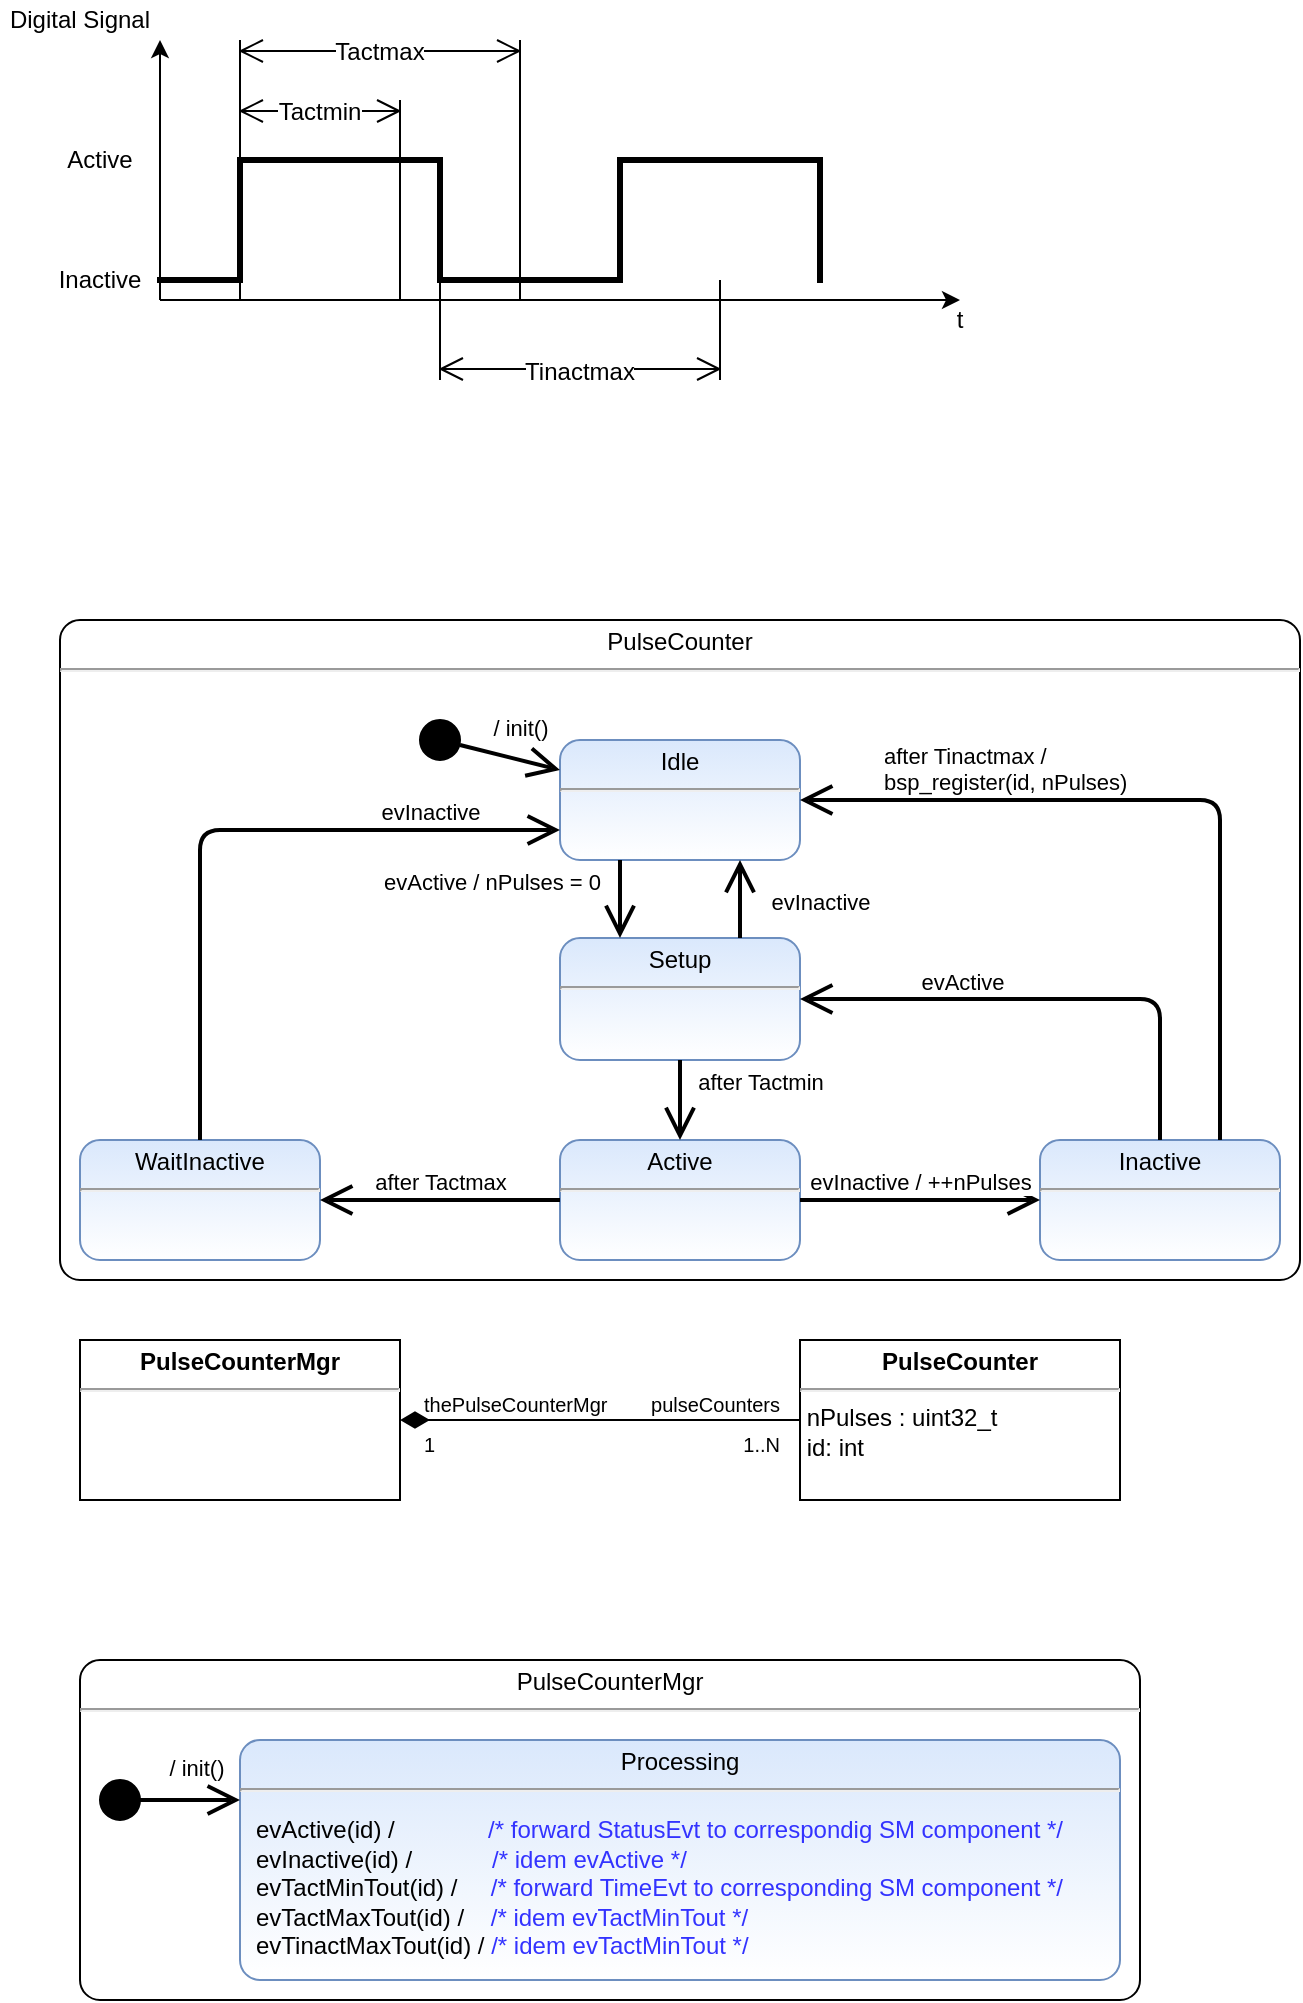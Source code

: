 <mxfile version="13.0.3" type="device" pages="3"><diagram id="6TqbDWIQQRtX0uS8JpAb" name="PulseCounter-Statemachine"><mxGraphModel dx="1036" dy="504" grid="1" gridSize="10" guides="1" tooltips="1" connect="1" arrows="1" fold="1" page="1" pageScale="1" pageWidth="850" pageHeight="1100" math="0" shadow="0"><root><mxCell id="0"/><mxCell id="1" parent="0"/><mxCell id="DSSY3M9oJ26Wfj2_ejqq-8" value="&lt;p style=&quot;margin: 0px ; margin-top: 4px ; text-align: center&quot;&gt;PulseCounterMgr&lt;/p&gt;&lt;hr&gt;&lt;p&gt;&lt;/p&gt;&lt;p style=&quot;margin: 0px ; margin-left: 8px ; text-align: left&quot;&gt;&lt;br&gt;&lt;/p&gt;" style="shape=mxgraph.sysml.simpleState;html=1;overflow=fill;whiteSpace=wrap;align=center;strokeWidth=1;fillColor=#ffffff;" parent="1" vertex="1"><mxGeometry x="40" y="840" width="530" height="170" as="geometry"/></mxCell><mxCell id="6n6SnR56SyumKPecpUVf-60" value="&lt;p style=&quot;margin: 0px ; margin-top: 4px ; text-align: center&quot;&gt;PulseCounter&lt;/p&gt;&lt;hr&gt;&lt;p&gt;&lt;/p&gt;&lt;p style=&quot;margin: 0px ; margin-left: 8px ; text-align: left&quot;&gt;&lt;br&gt;&lt;/p&gt;" style="shape=mxgraph.sysml.simpleState;html=1;overflow=fill;whiteSpace=wrap;align=center;strokeWidth=1;" parent="1" vertex="1"><mxGeometry x="30" y="320" width="620" height="330" as="geometry"/></mxCell><mxCell id="6n6SnR56SyumKPecpUVf-1" value="&lt;p style=&quot;margin: 0px ; margin-top: 4px ; text-align: center&quot;&gt;Idle&lt;/p&gt;&lt;hr&gt;&lt;p&gt;&lt;/p&gt;&lt;p style=&quot;margin: 0px ; margin-left: 8px ; text-align: left&quot;&gt;&lt;br&gt;&lt;/p&gt;" style="shape=mxgraph.sysml.simpleState;html=1;overflow=fill;whiteSpace=wrap;align=center;fillColor=#dae8fc;strokeColor=#6c8ebf;gradientColor=#ffffff;" parent="1" vertex="1"><mxGeometry x="280" y="380" width="120" height="60" as="geometry"/></mxCell><mxCell id="6n6SnR56SyumKPecpUVf-2" value="" style="endArrow=classic;html=1;" parent="1" edge="1"><mxGeometry width="50" height="50" relative="1" as="geometry"><mxPoint x="80" y="160" as="sourcePoint"/><mxPoint x="480" y="160" as="targetPoint"/></mxGeometry></mxCell><mxCell id="6n6SnR56SyumKPecpUVf-3" value="" style="edgeStyle=elbowEdgeStyle;elbow=vertical;endArrow=classic;html=1;" parent="1" edge="1"><mxGeometry width="50" height="50" relative="1" as="geometry"><mxPoint x="80" y="160" as="sourcePoint"/><mxPoint x="80" y="30" as="targetPoint"/></mxGeometry></mxCell><mxCell id="6n6SnR56SyumKPecpUVf-24" value="Tactmin" style="shape=dimension;direction=west;whiteSpace=wrap;html=1;align=center;points=[];verticalAlign=top;spacingTop=-8;labelBackgroundColor=#ffffff" parent="1" vertex="1"><mxGeometry x="120" y="60" width="80" height="100" as="geometry"/></mxCell><mxCell id="6n6SnR56SyumKPecpUVf-26" value="Tactmax" style="shape=dimension;direction=west;whiteSpace=wrap;html=1;align=center;points=[];verticalAlign=top;spacingTop=-8;labelBackgroundColor=#ffffff" parent="1" vertex="1"><mxGeometry x="120" y="30" width="140" height="130" as="geometry"/></mxCell><mxCell id="6n6SnR56SyumKPecpUVf-32" value="" style="shape=partialRectangle;whiteSpace=wrap;html=1;top=0;left=0;fillColor=none;strokeWidth=3;" parent="1" vertex="1"><mxGeometry x="80" y="90" width="40" height="60" as="geometry"/></mxCell><mxCell id="6n6SnR56SyumKPecpUVf-33" value="" style="shape=partialRectangle;whiteSpace=wrap;html=1;top=0;left=0;fillColor=none;strokeWidth=3;flipH=1;direction=west;" parent="1" vertex="1"><mxGeometry x="120" y="90" width="100" height="60" as="geometry"/></mxCell><mxCell id="6n6SnR56SyumKPecpUVf-34" value="" style="shape=partialRectangle;whiteSpace=wrap;html=1;top=0;left=0;fillColor=none;strokeWidth=3;" parent="1" vertex="1"><mxGeometry x="220" y="90" width="90" height="60" as="geometry"/></mxCell><mxCell id="6n6SnR56SyumKPecpUVf-35" value="" style="shape=partialRectangle;whiteSpace=wrap;html=1;top=0;left=0;fillColor=none;strokeWidth=3;flipH=1;direction=west;" parent="1" vertex="1"><mxGeometry x="310" y="90" width="100" height="60" as="geometry"/></mxCell><mxCell id="6n6SnR56SyumKPecpUVf-36" value="Tinactmax" style="shape=dimension;whiteSpace=wrap;html=1;align=center;points=[];verticalAlign=bottom;spacingBottom=-5;labelBackgroundColor=#ffffff;strokeWidth=1;" parent="1" vertex="1"><mxGeometry x="220" y="150" width="140" height="50" as="geometry"/></mxCell><mxCell id="6n6SnR56SyumKPecpUVf-37" value="Digital Signal" style="text;html=1;strokeColor=none;fillColor=none;align=center;verticalAlign=middle;whiteSpace=wrap;rounded=0;" parent="1" vertex="1"><mxGeometry y="10" width="80" height="20" as="geometry"/></mxCell><mxCell id="6n6SnR56SyumKPecpUVf-38" value="t" style="text;html=1;strokeColor=none;fillColor=none;align=center;verticalAlign=middle;whiteSpace=wrap;rounded=0;" parent="1" vertex="1"><mxGeometry x="460" y="160" width="40" height="20" as="geometry"/></mxCell><mxCell id="6n6SnR56SyumKPecpUVf-39" value="&lt;p style=&quot;margin: 0px ; margin-top: 4px ; text-align: center&quot;&gt;Setup&lt;/p&gt;&lt;hr&gt;&lt;p&gt;&lt;/p&gt;&lt;p style=&quot;margin: 0px ; margin-left: 8px ; text-align: left&quot;&gt;&lt;br&gt;&lt;/p&gt;" style="shape=mxgraph.sysml.simpleState;html=1;overflow=fill;whiteSpace=wrap;align=center;fillColor=#dae8fc;strokeColor=#6c8ebf;gradientColor=#ffffff;" parent="1" vertex="1"><mxGeometry x="280" y="479" width="120" height="61" as="geometry"/></mxCell><mxCell id="6n6SnR56SyumKPecpUVf-40" value="evActive&amp;nbsp;/ nPulses = 0" style="edgeStyle=none;html=1;endArrow=open;endSize=12;strokeWidth=2;verticalAlign=bottom;entryX=0.25;entryY=0;entryDx=0;entryDy=0;entryPerimeter=0;align=left;exitX=0.25;exitY=1;exitDx=0;exitDy=0;exitPerimeter=0;" parent="1" source="6n6SnR56SyumKPecpUVf-1" target="6n6SnR56SyumKPecpUVf-39" edge="1"><mxGeometry x="0.026" y="-120" width="160" relative="1" as="geometry"><mxPoint x="310" y="400" as="sourcePoint"/><mxPoint x="500" y="400" as="targetPoint"/><mxPoint as="offset"/></mxGeometry></mxCell><mxCell id="6n6SnR56SyumKPecpUVf-41" value="" style="shape=ellipse;html=1;fillColor=#000000;fontSize=18;fontColor=#ffffff;strokeWidth=1;" parent="1" vertex="1"><mxGeometry x="210" y="370" width="20" height="20" as="geometry"/></mxCell><mxCell id="6n6SnR56SyumKPecpUVf-43" value="/ init()" style="edgeStyle=none;html=1;endArrow=open;endSize=12;strokeWidth=2;verticalAlign=bottom;entryX=0;entryY=0.25;entryDx=0;entryDy=0;entryPerimeter=0;" parent="1" source="6n6SnR56SyumKPecpUVf-41" target="6n6SnR56SyumKPecpUVf-1" edge="1"><mxGeometry x="0.129" y="7" width="160" relative="1" as="geometry"><mxPoint x="350" y="450" as="sourcePoint"/><mxPoint x="350" y="530" as="targetPoint"/><mxPoint as="offset"/></mxGeometry></mxCell><mxCell id="6n6SnR56SyumKPecpUVf-46" value="evInactive" style="edgeStyle=none;html=1;endArrow=open;endSize=12;strokeWidth=2;verticalAlign=bottom;entryX=0.75;entryY=1;entryDx=0;entryDy=0;entryPerimeter=0;exitX=0.75;exitY=0;exitDx=0;exitDy=0;exitPerimeter=0;" parent="1" source="6n6SnR56SyumKPecpUVf-39" target="6n6SnR56SyumKPecpUVf-1" edge="1"><mxGeometry x="1" y="50" width="160" relative="1" as="geometry"><mxPoint x="320" y="410" as="sourcePoint"/><mxPoint x="320" y="490" as="targetPoint"/><Array as="points"><mxPoint x="370" y="440"/></Array><mxPoint x="40" y="30" as="offset"/></mxGeometry></mxCell><mxCell id="6n6SnR56SyumKPecpUVf-47" value="Active" style="text;html=1;strokeColor=none;fillColor=none;align=center;verticalAlign=middle;whiteSpace=wrap;rounded=0;" parent="1" vertex="1"><mxGeometry x="30" y="80" width="40" height="20" as="geometry"/></mxCell><mxCell id="6n6SnR56SyumKPecpUVf-48" value="Inactive" style="text;html=1;strokeColor=none;fillColor=none;align=center;verticalAlign=middle;whiteSpace=wrap;rounded=0;" parent="1" vertex="1"><mxGeometry x="30" y="140" width="40" height="20" as="geometry"/></mxCell><mxCell id="6n6SnR56SyumKPecpUVf-49" value="&lt;p style=&quot;margin: 0px ; margin-top: 4px ; text-align: center&quot;&gt;Active&lt;/p&gt;&lt;hr&gt;&lt;p&gt;&lt;/p&gt;&lt;p style=&quot;margin: 0px ; margin-left: 8px ; text-align: left&quot;&gt;&lt;br&gt;&lt;/p&gt;" style="shape=mxgraph.sysml.simpleState;html=1;overflow=fill;whiteSpace=wrap;align=center;fillColor=#dae8fc;strokeColor=#6c8ebf;gradientColor=#ffffff;" parent="1" vertex="1"><mxGeometry x="280" y="580" width="120" height="60" as="geometry"/></mxCell><mxCell id="6n6SnR56SyumKPecpUVf-50" value="after Tactmin" style="edgeStyle=none;html=1;endArrow=open;endSize=12;strokeWidth=2;verticalAlign=bottom;" parent="1" source="6n6SnR56SyumKPecpUVf-39" target="6n6SnR56SyumKPecpUVf-49" edge="1"><mxGeometry y="40" width="160" relative="1" as="geometry"><mxPoint x="339.43" y="561" as="sourcePoint"/><mxPoint x="339.43" y="640" as="targetPoint"/><Array as="points"/><mxPoint as="offset"/></mxGeometry></mxCell><mxCell id="6n6SnR56SyumKPecpUVf-51" value="&lt;p style=&quot;margin: 0px ; margin-top: 4px ; text-align: center&quot;&gt;Inactive&lt;/p&gt;&lt;hr&gt;&lt;p&gt;&lt;/p&gt;&lt;p style=&quot;margin: 0px ; margin-left: 8px ; text-align: left&quot;&gt;&lt;br&gt;&lt;/p&gt;" style="shape=mxgraph.sysml.simpleState;html=1;overflow=fill;whiteSpace=wrap;align=center;fillColor=#dae8fc;strokeColor=#6c8ebf;gradientColor=#ffffff;" parent="1" vertex="1"><mxGeometry x="520" y="580" width="120" height="60" as="geometry"/></mxCell><mxCell id="6n6SnR56SyumKPecpUVf-52" value="evInactive / ++nPulses" style="edgeStyle=none;html=1;endArrow=open;endSize=12;strokeWidth=2;verticalAlign=bottom;entryX=0;entryY=0.5;entryDx=0;entryDy=0;entryPerimeter=0;exitX=1;exitY=0.5;exitDx=0;exitDy=0;exitPerimeter=0;" parent="1" source="6n6SnR56SyumKPecpUVf-49" target="6n6SnR56SyumKPecpUVf-51" edge="1"><mxGeometry width="160" relative="1" as="geometry"><mxPoint x="350" y="569" as="sourcePoint"/><mxPoint x="350" y="650" as="targetPoint"/><Array as="points"/><mxPoint as="offset"/></mxGeometry></mxCell><mxCell id="6n6SnR56SyumKPecpUVf-53" value="evActive" style="edgeStyle=orthogonalEdgeStyle;html=1;endArrow=open;endSize=12;strokeWidth=2;verticalAlign=bottom;entryX=1;entryY=0.5;entryDx=0;entryDy=0;entryPerimeter=0;exitX=0.5;exitY=0;exitDx=0;exitDy=0;exitPerimeter=0;" parent="1" source="6n6SnR56SyumKPecpUVf-51" target="6n6SnR56SyumKPecpUVf-39" edge="1"><mxGeometry x="0.355" width="160" relative="1" as="geometry"><mxPoint x="410" y="690" as="sourcePoint"/><mxPoint x="570" y="690" as="targetPoint"/><mxPoint as="offset"/></mxGeometry></mxCell><mxCell id="6n6SnR56SyumKPecpUVf-54" value="after Tinactmax /&lt;br&gt;bsp_register(id, nPulses)" style="edgeStyle=orthogonalEdgeStyle;html=1;endArrow=open;endSize=12;strokeWidth=2;verticalAlign=bottom;entryX=1;entryY=0.5;entryDx=0;entryDy=0;entryPerimeter=0;exitX=0.75;exitY=0;exitDx=0;exitDy=0;exitPerimeter=0;align=left;" parent="1" source="6n6SnR56SyumKPecpUVf-51" target="6n6SnR56SyumKPecpUVf-1" edge="1"><mxGeometry x="0.789" width="160" relative="1" as="geometry"><mxPoint x="630" y="650" as="sourcePoint"/><mxPoint x="410" y="529" as="targetPoint"/><mxPoint as="offset"/></mxGeometry></mxCell><mxCell id="6n6SnR56SyumKPecpUVf-55" value="&lt;p style=&quot;margin: 0px ; margin-top: 4px ; text-align: center&quot;&gt;WaitInactive&lt;/p&gt;&lt;hr&gt;&lt;p&gt;&lt;/p&gt;&lt;p style=&quot;margin: 0px ; margin-left: 8px ; text-align: left&quot;&gt;&lt;br&gt;&lt;/p&gt;" style="shape=mxgraph.sysml.simpleState;html=1;overflow=fill;whiteSpace=wrap;align=center;fillColor=#dae8fc;strokeColor=#6c8ebf;gradientColor=#ffffff;" parent="1" vertex="1"><mxGeometry x="40" y="580" width="120" height="60" as="geometry"/></mxCell><mxCell id="6n6SnR56SyumKPecpUVf-56" value="after Tactmax" style="edgeStyle=none;html=1;endArrow=open;endSize=12;strokeWidth=2;verticalAlign=bottom;exitX=0;exitY=0.5;exitDx=0;exitDy=0;exitPerimeter=0;" parent="1" source="6n6SnR56SyumKPecpUVf-49" target="6n6SnR56SyumKPecpUVf-55" edge="1"><mxGeometry width="160" relative="1" as="geometry"><mxPoint x="410" y="690" as="sourcePoint"/><mxPoint x="160" y="680" as="targetPoint"/><Array as="points"/></mxGeometry></mxCell><mxCell id="6n6SnR56SyumKPecpUVf-58" value="evInactive" style="edgeStyle=orthogonalEdgeStyle;html=1;endArrow=open;endSize=12;strokeWidth=2;verticalAlign=bottom;entryX=0;entryY=0.75;entryDx=0;entryDy=0;entryPerimeter=0;exitX=0.5;exitY=0;exitDx=0;exitDy=0;exitPerimeter=0;" parent="1" source="6n6SnR56SyumKPecpUVf-55" target="6n6SnR56SyumKPecpUVf-1" edge="1"><mxGeometry x="0.609" width="160" relative="1" as="geometry"><mxPoint x="630" y="660" as="sourcePoint"/><mxPoint x="420" y="380" as="targetPoint"/><mxPoint as="offset"/><Array as="points"><mxPoint x="100" y="425"/></Array></mxGeometry></mxCell><mxCell id="lw77oBAOJSq2TzWZtsgS-15" value="&lt;p style=&quot;margin: 0px ; margin-top: 4px ; text-align: center&quot;&gt;&lt;b&gt;PulseCounterMgr&lt;/b&gt;&lt;/p&gt;&lt;hr&gt;&lt;p style=&quot;font-size: 10px ; margin: 0px ; text-align: center&quot;&gt;&lt;/p&gt;&lt;p style=&quot;text-align: left ; font-size: 10px ; margin: 0px&quot;&gt;&lt;br&gt;&lt;/p&gt;" style="shape=rect;html=1;overflow=fill;whiteSpace=wrap;" parent="1" vertex="1"><mxGeometry x="40" y="680" width="160" height="80" as="geometry"/></mxCell><mxCell id="lw77oBAOJSq2TzWZtsgS-16" value="&lt;p style=&quot;margin: 0px ; margin-top: 4px ; text-align: center&quot;&gt;&lt;b&gt;PulseCounter&lt;/b&gt;&lt;/p&gt;&lt;hr&gt;&lt;p style=&quot;font-size: 10px ; margin: 0px ; text-align: center&quot;&gt;&lt;/p&gt;&lt;p style=&quot;text-align: left ; font-size: 10px ; margin: 0px&quot;&gt;&lt;span style=&quot;font-size: 12px&quot;&gt;&amp;nbsp;nPulses : uint32_t&lt;/span&gt;&lt;br&gt;&lt;/p&gt;&lt;p style=&quot;text-align: left ; margin: 0px&quot;&gt;&amp;nbsp;id: int&lt;/p&gt;" style="shape=rect;html=1;overflow=fill;whiteSpace=wrap;" parent="1" vertex="1"><mxGeometry x="400" y="680" width="160" height="80" as="geometry"/></mxCell><mxCell id="lw77oBAOJSq2TzWZtsgS-20" value="" style="verticalAlign=bottom;html=1;endArrow=none;edgeStyle=orthogonalEdgeStyle;startFill=1;startSize=12;startArrow=diamondThin;exitX=1;exitY=0.5;exitDx=0;exitDy=0;entryX=0;entryY=0.5;entryDx=0;entryDy=0;" parent="1" source="lw77oBAOJSq2TzWZtsgS-15" target="lw77oBAOJSq2TzWZtsgS-16" edge="1"><mxGeometry relative="1" as="geometry"><mxPoint x="210" y="719.66" as="sourcePoint"/><mxPoint x="460" y="719.66" as="targetPoint"/></mxGeometry></mxCell><mxCell id="lw77oBAOJSq2TzWZtsgS-21" value="1" style="resizable=0;html=1;align=left;verticalAlign=top;labelBackgroundColor=none;fontSize=10" parent="lw77oBAOJSq2TzWZtsgS-20" connectable="0" vertex="1"><mxGeometry x="-0.9" relative="1" as="geometry"/></mxCell><mxCell id="lw77oBAOJSq2TzWZtsgS-22" value="&lt;span style=&quot;text-align: center ; background-color: rgb(255 , 255 , 255)&quot;&gt;thePulseCounterMgr&lt;/span&gt;" style="resizable=0;html=1;align=left;verticalAlign=bottom;labelBackgroundColor=none;fontSize=10" parent="lw77oBAOJSq2TzWZtsgS-20" connectable="0" vertex="1"><mxGeometry x="-0.9" relative="1" as="geometry"/></mxCell><mxCell id="lw77oBAOJSq2TzWZtsgS-23" value="1..N" style="resizable=0;html=1;align=right;verticalAlign=top;labelBackgroundColor=none;fontSize=10" parent="lw77oBAOJSq2TzWZtsgS-20" connectable="0" vertex="1"><mxGeometry x="0.9" relative="1" as="geometry"/></mxCell><mxCell id="lw77oBAOJSq2TzWZtsgS-24" value="pulseCounters" style="resizable=0;html=1;align=right;verticalAlign=bottom;labelBackgroundColor=none;fontSize=10" parent="lw77oBAOJSq2TzWZtsgS-20" connectable="0" vertex="1"><mxGeometry x="0.9" relative="1" as="geometry"/></mxCell><mxCell id="DSSY3M9oJ26Wfj2_ejqq-4" value="&lt;p style=&quot;margin: 4px 0px 0px ; text-align: center&quot;&gt;Processing&lt;/p&gt;&lt;hr&gt;&lt;p&gt;&lt;/p&gt;&lt;p style=&quot;margin: 0px 0px 0px 8px ; text-align: left&quot;&gt;evActive(id) /&amp;nbsp; &amp;nbsp; &amp;nbsp; &amp;nbsp; &amp;nbsp; &amp;nbsp; &amp;nbsp;&amp;nbsp;&lt;font color=&quot;#3333ff&quot;&gt;/* forward StatusEvt to correspondig SM component */&lt;/font&gt;&lt;/p&gt;&lt;p style=&quot;text-align: left ; margin: 0px 0px 0px 8px&quot;&gt;evInactive(id) /&amp;nbsp; &amp;nbsp; &amp;nbsp; &amp;nbsp; &amp;nbsp; &amp;nbsp;&amp;nbsp;&lt;font color=&quot;#3333ff&quot;&gt;/* idem evActive */&lt;/font&gt;&lt;br&gt;&lt;/p&gt;&lt;p style=&quot;margin: 0px 0px 0px 8px ; text-align: left&quot;&gt;evTactMinTout(id) /&amp;nbsp; &amp;nbsp; &amp;nbsp;&lt;font color=&quot;#3333ff&quot;&gt;/* forward TimeEvt to corresponding SM component */&lt;/font&gt;&lt;br&gt;&lt;/p&gt;&lt;p style=&quot;margin: 0px 0px 0px 8px ; text-align: left&quot;&gt;evTactMaxTout(id) /&amp;nbsp; &amp;nbsp;&amp;nbsp;&lt;font color=&quot;#3333ff&quot;&gt;/* idem evTactMinTout */&lt;/font&gt;&lt;br&gt;&lt;/p&gt;&lt;p style=&quot;margin: 0px 0px 0px 8px ; text-align: left&quot;&gt;evTinactMaxTout(id) / &lt;font color=&quot;#3333ff&quot;&gt;/* idem evTactMinTout */&lt;/font&gt;&lt;br&gt;&lt;/p&gt;" style="shape=mxgraph.sysml.simpleState;html=1;overflow=fill;whiteSpace=wrap;align=center;fillColor=#dae8fc;strokeColor=#6c8ebf;gradientColor=#ffffff;" parent="1" vertex="1"><mxGeometry x="120" y="880" width="440" height="120" as="geometry"/></mxCell><mxCell id="DSSY3M9oJ26Wfj2_ejqq-5" value="" style="shape=ellipse;html=1;fillColor=#000000;fontSize=18;fontColor=#ffffff;strokeWidth=1;" parent="1" vertex="1"><mxGeometry x="50" y="900" width="20" height="20" as="geometry"/></mxCell><mxCell id="DSSY3M9oJ26Wfj2_ejqq-6" value="/ init()" style="edgeStyle=none;html=1;endArrow=open;endSize=12;strokeWidth=2;verticalAlign=bottom;entryX=0;entryY=0.25;entryDx=0;entryDy=0;entryPerimeter=0;" parent="1" source="DSSY3M9oJ26Wfj2_ejqq-5" target="DSSY3M9oJ26Wfj2_ejqq-4" edge="1"><mxGeometry x="0.129" y="7" width="160" relative="1" as="geometry"><mxPoint x="190" y="950" as="sourcePoint"/><mxPoint x="190" y="1030" as="targetPoint"/><mxPoint as="offset"/></mxGeometry></mxCell></root></mxGraphModel></diagram><diagram id="-aDMln-a6IuQxYSQYJCq" name="Alternatives"><mxGraphModel dx="1102" dy="552" grid="1" gridSize="10" guides="1" tooltips="1" connect="1" arrows="1" fold="1" page="1" pageScale="1" pageWidth="850" pageHeight="1100" math="0" shadow="0"><root><mxCell id="98baoHH9dIMcyC7SsvjQ-0"/><mxCell id="98baoHH9dIMcyC7SsvjQ-1" parent="98baoHH9dIMcyC7SsvjQ-0"/><mxCell id="f0vs336PsuSQ6r5JPRuT-18" value="&lt;p style=&quot;margin: 0px ; margin-top: 4px ; text-align: center&quot;&gt;PulseCounter N - 1&lt;/p&gt;&lt;hr&gt;&lt;p&gt;&lt;/p&gt;&lt;p style=&quot;margin: 0px ; margin-left: 8px ; text-align: left&quot;&gt;&lt;br&gt;&lt;/p&gt;" style="shape=mxgraph.sysml.simpleState;html=1;overflow=fill;whiteSpace=wrap;align=center;strokeWidth=1;" vertex="1" parent="98baoHH9dIMcyC7SsvjQ-1"><mxGeometry x="120" y="200" width="620" height="330" as="geometry"/></mxCell><mxCell id="f0vs336PsuSQ6r5JPRuT-16" value="&lt;p style=&quot;margin: 0px ; margin-top: 4px ; text-align: center&quot;&gt;PulseCounter ...&lt;/p&gt;&lt;hr&gt;&lt;p&gt;&lt;/p&gt;&lt;p style=&quot;margin: 0px ; margin-left: 8px ; text-align: left&quot;&gt;&lt;br&gt;&lt;/p&gt;" style="shape=mxgraph.sysml.simpleState;html=1;overflow=fill;whiteSpace=wrap;align=center;strokeWidth=1;" vertex="1" parent="98baoHH9dIMcyC7SsvjQ-1"><mxGeometry x="80" y="240" width="620" height="330" as="geometry"/></mxCell><mxCell id="f0vs336PsuSQ6r5JPRuT-0" value="&lt;p style=&quot;margin: 0px ; margin-top: 4px ; text-align: center&quot;&gt;PulseCounter 0&lt;/p&gt;&lt;hr&gt;&lt;p&gt;&lt;/p&gt;&lt;p style=&quot;margin: 0px ; margin-left: 8px ; text-align: left&quot;&gt;&lt;br&gt;&lt;/p&gt;" style="shape=mxgraph.sysml.simpleState;html=1;overflow=fill;whiteSpace=wrap;align=center;strokeWidth=1;" vertex="1" parent="98baoHH9dIMcyC7SsvjQ-1"><mxGeometry x="40" y="280" width="620" height="330" as="geometry"/></mxCell><mxCell id="f0vs336PsuSQ6r5JPRuT-1" value="&lt;p style=&quot;margin: 0px ; margin-top: 4px ; text-align: center&quot;&gt;Idle&lt;/p&gt;&lt;hr&gt;&lt;p&gt;&lt;/p&gt;&lt;p style=&quot;margin: 0px ; margin-left: 8px ; text-align: left&quot;&gt;&lt;br&gt;&lt;/p&gt;" style="shape=mxgraph.sysml.simpleState;html=1;overflow=fill;whiteSpace=wrap;align=center;fillColor=#dae8fc;strokeColor=#6c8ebf;gradientColor=#ffffff;" vertex="1" parent="98baoHH9dIMcyC7SsvjQ-1"><mxGeometry x="290" y="340" width="120" height="60" as="geometry"/></mxCell><mxCell id="f0vs336PsuSQ6r5JPRuT-2" value="&lt;p style=&quot;margin: 0px ; margin-top: 4px ; text-align: center&quot;&gt;Setup&lt;/p&gt;&lt;hr&gt;&lt;p&gt;&lt;/p&gt;&lt;p style=&quot;margin: 0px ; margin-left: 8px ; text-align: left&quot;&gt;&lt;br&gt;&lt;/p&gt;" style="shape=mxgraph.sysml.simpleState;html=1;overflow=fill;whiteSpace=wrap;align=center;fillColor=#dae8fc;strokeColor=#6c8ebf;gradientColor=#ffffff;" vertex="1" parent="98baoHH9dIMcyC7SsvjQ-1"><mxGeometry x="290" y="439" width="120" height="61" as="geometry"/></mxCell><mxCell id="f0vs336PsuSQ6r5JPRuT-3" value="evActive&amp;nbsp;/ nPulses = 0" style="edgeStyle=none;html=1;endArrow=open;endSize=12;strokeWidth=2;verticalAlign=bottom;entryX=0.25;entryY=0;entryDx=0;entryDy=0;entryPerimeter=0;align=left;exitX=0.25;exitY=1;exitDx=0;exitDy=0;exitPerimeter=0;" edge="1" parent="98baoHH9dIMcyC7SsvjQ-1" source="f0vs336PsuSQ6r5JPRuT-1" target="f0vs336PsuSQ6r5JPRuT-2"><mxGeometry x="0.026" y="-120" width="160" relative="1" as="geometry"><mxPoint x="320" y="360" as="sourcePoint"/><mxPoint x="510" y="360" as="targetPoint"/><mxPoint as="offset"/></mxGeometry></mxCell><mxCell id="f0vs336PsuSQ6r5JPRuT-4" value="" style="shape=ellipse;html=1;fillColor=#000000;fontSize=18;fontColor=#ffffff;strokeWidth=1;" vertex="1" parent="98baoHH9dIMcyC7SsvjQ-1"><mxGeometry x="220" y="330" width="20" height="20" as="geometry"/></mxCell><mxCell id="f0vs336PsuSQ6r5JPRuT-5" value="/ init()" style="edgeStyle=none;html=1;endArrow=open;endSize=12;strokeWidth=2;verticalAlign=bottom;entryX=0;entryY=0.25;entryDx=0;entryDy=0;entryPerimeter=0;" edge="1" parent="98baoHH9dIMcyC7SsvjQ-1" source="f0vs336PsuSQ6r5JPRuT-4" target="f0vs336PsuSQ6r5JPRuT-1"><mxGeometry x="0.129" y="7" width="160" relative="1" as="geometry"><mxPoint x="360" y="410" as="sourcePoint"/><mxPoint x="360" y="490" as="targetPoint"/><mxPoint as="offset"/></mxGeometry></mxCell><mxCell id="f0vs336PsuSQ6r5JPRuT-6" value="evInactive" style="edgeStyle=none;html=1;endArrow=open;endSize=12;strokeWidth=2;verticalAlign=bottom;entryX=0.75;entryY=1;entryDx=0;entryDy=0;entryPerimeter=0;exitX=0.75;exitY=0;exitDx=0;exitDy=0;exitPerimeter=0;" edge="1" parent="98baoHH9dIMcyC7SsvjQ-1" source="f0vs336PsuSQ6r5JPRuT-2" target="f0vs336PsuSQ6r5JPRuT-1"><mxGeometry x="1" y="50" width="160" relative="1" as="geometry"><mxPoint x="330" y="370" as="sourcePoint"/><mxPoint x="330" y="450" as="targetPoint"/><Array as="points"><mxPoint x="380" y="400"/></Array><mxPoint x="40" y="30" as="offset"/></mxGeometry></mxCell><mxCell id="f0vs336PsuSQ6r5JPRuT-7" value="&lt;p style=&quot;margin: 0px ; margin-top: 4px ; text-align: center&quot;&gt;Active&lt;/p&gt;&lt;hr&gt;&lt;p&gt;&lt;/p&gt;&lt;p style=&quot;margin: 0px ; margin-left: 8px ; text-align: left&quot;&gt;&lt;br&gt;&lt;/p&gt;" style="shape=mxgraph.sysml.simpleState;html=1;overflow=fill;whiteSpace=wrap;align=center;fillColor=#dae8fc;strokeColor=#6c8ebf;gradientColor=#ffffff;" vertex="1" parent="98baoHH9dIMcyC7SsvjQ-1"><mxGeometry x="290" y="540" width="120" height="60" as="geometry"/></mxCell><mxCell id="f0vs336PsuSQ6r5JPRuT-8" value="after Tactmin" style="edgeStyle=none;html=1;endArrow=open;endSize=12;strokeWidth=2;verticalAlign=bottom;" edge="1" parent="98baoHH9dIMcyC7SsvjQ-1" source="f0vs336PsuSQ6r5JPRuT-2" target="f0vs336PsuSQ6r5JPRuT-7"><mxGeometry y="40" width="160" relative="1" as="geometry"><mxPoint x="349.43" y="521" as="sourcePoint"/><mxPoint x="349.43" y="600" as="targetPoint"/><Array as="points"/><mxPoint as="offset"/></mxGeometry></mxCell><mxCell id="f0vs336PsuSQ6r5JPRuT-9" value="&lt;p style=&quot;margin: 0px ; margin-top: 4px ; text-align: center&quot;&gt;Inactive&lt;/p&gt;&lt;hr&gt;&lt;p&gt;&lt;/p&gt;&lt;p style=&quot;margin: 0px ; margin-left: 8px ; text-align: left&quot;&gt;&lt;br&gt;&lt;/p&gt;" style="shape=mxgraph.sysml.simpleState;html=1;overflow=fill;whiteSpace=wrap;align=center;fillColor=#dae8fc;strokeColor=#6c8ebf;gradientColor=#ffffff;" vertex="1" parent="98baoHH9dIMcyC7SsvjQ-1"><mxGeometry x="530" y="540" width="120" height="60" as="geometry"/></mxCell><mxCell id="f0vs336PsuSQ6r5JPRuT-10" value="evInactive / ++nPulses" style="edgeStyle=none;html=1;endArrow=open;endSize=12;strokeWidth=2;verticalAlign=bottom;entryX=0;entryY=0.5;entryDx=0;entryDy=0;entryPerimeter=0;exitX=1;exitY=0.5;exitDx=0;exitDy=0;exitPerimeter=0;" edge="1" parent="98baoHH9dIMcyC7SsvjQ-1" source="f0vs336PsuSQ6r5JPRuT-7" target="f0vs336PsuSQ6r5JPRuT-9"><mxGeometry width="160" relative="1" as="geometry"><mxPoint x="360" y="529" as="sourcePoint"/><mxPoint x="360" y="610" as="targetPoint"/><Array as="points"/><mxPoint as="offset"/></mxGeometry></mxCell><mxCell id="f0vs336PsuSQ6r5JPRuT-11" value="evActive" style="edgeStyle=orthogonalEdgeStyle;html=1;endArrow=open;endSize=12;strokeWidth=2;verticalAlign=bottom;entryX=1;entryY=0.5;entryDx=0;entryDy=0;entryPerimeter=0;exitX=0.5;exitY=0;exitDx=0;exitDy=0;exitPerimeter=0;" edge="1" parent="98baoHH9dIMcyC7SsvjQ-1" source="f0vs336PsuSQ6r5JPRuT-9" target="f0vs336PsuSQ6r5JPRuT-2"><mxGeometry x="0.355" width="160" relative="1" as="geometry"><mxPoint x="420" y="650" as="sourcePoint"/><mxPoint x="580" y="650" as="targetPoint"/><mxPoint as="offset"/></mxGeometry></mxCell><mxCell id="f0vs336PsuSQ6r5JPRuT-12" value="after Tinactmax /&lt;br&gt;bsp_register(id, nPulses)" style="edgeStyle=orthogonalEdgeStyle;html=1;endArrow=open;endSize=12;strokeWidth=2;verticalAlign=bottom;entryX=1;entryY=0.5;entryDx=0;entryDy=0;entryPerimeter=0;exitX=0.75;exitY=0;exitDx=0;exitDy=0;exitPerimeter=0;align=left;" edge="1" parent="98baoHH9dIMcyC7SsvjQ-1" source="f0vs336PsuSQ6r5JPRuT-9" target="f0vs336PsuSQ6r5JPRuT-1"><mxGeometry x="0.789" width="160" relative="1" as="geometry"><mxPoint x="640" y="610" as="sourcePoint"/><mxPoint x="420" y="489" as="targetPoint"/><mxPoint as="offset"/></mxGeometry></mxCell><mxCell id="f0vs336PsuSQ6r5JPRuT-13" value="&lt;p style=&quot;margin: 0px ; margin-top: 4px ; text-align: center&quot;&gt;WaitInactive&lt;/p&gt;&lt;hr&gt;&lt;p&gt;&lt;/p&gt;&lt;p style=&quot;margin: 0px ; margin-left: 8px ; text-align: left&quot;&gt;&lt;br&gt;&lt;/p&gt;" style="shape=mxgraph.sysml.simpleState;html=1;overflow=fill;whiteSpace=wrap;align=center;fillColor=#dae8fc;strokeColor=#6c8ebf;gradientColor=#ffffff;" vertex="1" parent="98baoHH9dIMcyC7SsvjQ-1"><mxGeometry x="50" y="540" width="120" height="60" as="geometry"/></mxCell><mxCell id="f0vs336PsuSQ6r5JPRuT-14" value="after Tactmax" style="edgeStyle=none;html=1;endArrow=open;endSize=12;strokeWidth=2;verticalAlign=bottom;exitX=0;exitY=0.5;exitDx=0;exitDy=0;exitPerimeter=0;" edge="1" parent="98baoHH9dIMcyC7SsvjQ-1" source="f0vs336PsuSQ6r5JPRuT-7" target="f0vs336PsuSQ6r5JPRuT-13"><mxGeometry width="160" relative="1" as="geometry"><mxPoint x="420" y="650" as="sourcePoint"/><mxPoint x="170" y="640" as="targetPoint"/><Array as="points"/></mxGeometry></mxCell><mxCell id="f0vs336PsuSQ6r5JPRuT-15" value="evInactive" style="edgeStyle=orthogonalEdgeStyle;html=1;endArrow=open;endSize=12;strokeWidth=2;verticalAlign=bottom;entryX=0;entryY=0.75;entryDx=0;entryDy=0;entryPerimeter=0;exitX=0.5;exitY=0;exitDx=0;exitDy=0;exitPerimeter=0;" edge="1" parent="98baoHH9dIMcyC7SsvjQ-1" source="f0vs336PsuSQ6r5JPRuT-13" target="f0vs336PsuSQ6r5JPRuT-1"><mxGeometry x="0.609" width="160" relative="1" as="geometry"><mxPoint x="640" y="620" as="sourcePoint"/><mxPoint x="430" y="340" as="targetPoint"/><mxPoint as="offset"/><Array as="points"><mxPoint x="110" y="385"/></Array></mxGeometry></mxCell></root></mxGraphModel></diagram><diagram id="MJCkxBU2Nn1DlbkeVTvL" name="Orthogonal"><mxGraphModel dx="1036" dy="504" grid="1" gridSize="10" guides="1" tooltips="1" connect="1" arrows="1" fold="1" page="1" pageScale="1" pageWidth="850" pageHeight="1100" math="0" shadow="0"><root><mxCell id="AePCMBA5WrhoHFG22M-V-0"/><mxCell id="AePCMBA5WrhoHFG22M-V-1" parent="AePCMBA5WrhoHFG22M-V-0"/><mxCell id="1oa-SdyU0DeM0vWhbLT4-0" value="&lt;p style=&quot;margin: 0px ; margin-top: 4px ; text-align: center&quot;&gt;&lt;b&gt;LightMgr&lt;/b&gt;&lt;/p&gt;&lt;hr&gt;&lt;p style=&quot;font-size: 10px ; margin: 0px ; text-align: center&quot;&gt;&lt;/p&gt;&lt;p style=&quot;text-align: left ; font-size: 10px ; margin: 0px&quot;&gt;&lt;br&gt;&lt;/p&gt;" style="shape=rect;html=1;overflow=fill;whiteSpace=wrap;" vertex="1" parent="AePCMBA5WrhoHFG22M-V-1"><mxGeometry x="40" y="280" width="160" height="80" as="geometry"/></mxCell><mxCell id="1oa-SdyU0DeM0vWhbLT4-1" value="&lt;p style=&quot;margin: 0px ; margin-top: 4px ; text-align: center&quot;&gt;&lt;b&gt;Mode&lt;/b&gt;&lt;/p&gt;&lt;hr&gt;&lt;p style=&quot;font-size: 10px ; margin: 0px ; text-align: center&quot;&gt;&lt;/p&gt;&lt;p style=&quot;text-align: left ; font-size: 10px ; margin: 0px&quot;&gt;&lt;br&gt;&lt;/p&gt;&lt;p style=&quot;text-align: left ; margin: 0px&quot;&gt;&lt;br&gt;&lt;/p&gt;" style="shape=rect;html=1;overflow=fill;whiteSpace=wrap;" vertex="1" parent="AePCMBA5WrhoHFG22M-V-1"><mxGeometry x="320" y="280" width="160" height="80" as="geometry"/></mxCell><mxCell id="1oa-SdyU0DeM0vWhbLT4-2" value="" style="verticalAlign=bottom;html=1;endArrow=none;edgeStyle=orthogonalEdgeStyle;startFill=1;startSize=12;startArrow=diamondThin;exitX=1;exitY=0.5;exitDx=0;exitDy=0;entryX=0;entryY=0.5;entryDx=0;entryDy=0;" edge="1" parent="AePCMBA5WrhoHFG22M-V-1" source="1oa-SdyU0DeM0vWhbLT4-0" target="1oa-SdyU0DeM0vWhbLT4-1"><mxGeometry relative="1" as="geometry"><mxPoint x="210" y="319.66" as="sourcePoint"/><mxPoint x="460" y="319.66" as="targetPoint"/></mxGeometry></mxCell><mxCell id="1oa-SdyU0DeM0vWhbLT4-3" value="1" style="resizable=0;html=1;align=left;verticalAlign=top;labelBackgroundColor=none;fontSize=10" connectable="0" vertex="1" parent="1oa-SdyU0DeM0vWhbLT4-2"><mxGeometry x="-0.9" relative="1" as="geometry"/></mxCell><mxCell id="1oa-SdyU0DeM0vWhbLT4-4" value="" style="resizable=0;html=1;align=left;verticalAlign=bottom;labelBackgroundColor=none;fontSize=10" connectable="0" vertex="1" parent="1oa-SdyU0DeM0vWhbLT4-2"><mxGeometry x="-0.9" relative="1" as="geometry"/></mxCell><mxCell id="1oa-SdyU0DeM0vWhbLT4-5" value="1" style="resizable=0;html=1;align=right;verticalAlign=top;labelBackgroundColor=none;fontSize=10" connectable="0" vertex="1" parent="1oa-SdyU0DeM0vWhbLT4-2"><mxGeometry x="0.9" relative="1" as="geometry"/></mxCell><mxCell id="1oa-SdyU0DeM0vWhbLT4-6" value="mode" style="resizable=0;html=1;align=right;verticalAlign=bottom;labelBackgroundColor=none;fontSize=10" connectable="0" vertex="1" parent="1oa-SdyU0DeM0vWhbLT4-2"><mxGeometry x="0.9" relative="1" as="geometry"/></mxCell><mxCell id="1oa-SdyU0DeM0vWhbLT4-7" value="&lt;p style=&quot;margin: 0px ; margin-top: 4px ; text-align: center&quot;&gt;&lt;b&gt;Rate&lt;/b&gt;&lt;/p&gt;&lt;hr&gt;&lt;p style=&quot;font-size: 10px ; margin: 0px ; text-align: center&quot;&gt;&lt;/p&gt;&lt;p style=&quot;text-align: left ; font-size: 10px ; margin: 0px&quot;&gt;&lt;br&gt;&lt;/p&gt;&lt;p style=&quot;text-align: left ; margin: 0px&quot;&gt;&lt;br&gt;&lt;/p&gt;" style="shape=rect;html=1;overflow=fill;whiteSpace=wrap;" vertex="1" parent="AePCMBA5WrhoHFG22M-V-1"><mxGeometry x="320" y="380" width="160" height="80" as="geometry"/></mxCell><mxCell id="1oa-SdyU0DeM0vWhbLT4-8" value="" style="verticalAlign=bottom;html=1;endArrow=none;edgeStyle=orthogonalEdgeStyle;startFill=1;startSize=12;startArrow=diamondThin;exitX=1;exitY=0.75;exitDx=0;exitDy=0;entryX=0;entryY=0.5;entryDx=0;entryDy=0;" edge="1" parent="AePCMBA5WrhoHFG22M-V-1" target="1oa-SdyU0DeM0vWhbLT4-7" source="1oa-SdyU0DeM0vWhbLT4-0"><mxGeometry relative="1" as="geometry"><mxPoint x="200" y="440" as="sourcePoint"/><mxPoint x="460" y="439.66" as="targetPoint"/></mxGeometry></mxCell><mxCell id="1oa-SdyU0DeM0vWhbLT4-9" value="1" style="resizable=0;html=1;align=left;verticalAlign=top;labelBackgroundColor=none;fontSize=10" connectable="0" vertex="1" parent="1oa-SdyU0DeM0vWhbLT4-8"><mxGeometry x="-0.9" relative="1" as="geometry"/></mxCell><mxCell id="1oa-SdyU0DeM0vWhbLT4-10" value="" style="resizable=0;html=1;align=left;verticalAlign=bottom;labelBackgroundColor=none;fontSize=10" connectable="0" vertex="1" parent="1oa-SdyU0DeM0vWhbLT4-8"><mxGeometry x="-0.9" relative="1" as="geometry"/></mxCell><mxCell id="1oa-SdyU0DeM0vWhbLT4-11" value="1" style="resizable=0;html=1;align=right;verticalAlign=top;labelBackgroundColor=none;fontSize=10" connectable="0" vertex="1" parent="1oa-SdyU0DeM0vWhbLT4-8"><mxGeometry x="0.9" relative="1" as="geometry"/></mxCell><mxCell id="1oa-SdyU0DeM0vWhbLT4-12" value="rate" style="resizable=0;html=1;align=right;verticalAlign=bottom;labelBackgroundColor=none;fontSize=10" connectable="0" vertex="1" parent="1oa-SdyU0DeM0vWhbLT4-8"><mxGeometry x="0.9" relative="1" as="geometry"/></mxCell></root></mxGraphModel></diagram></mxfile>